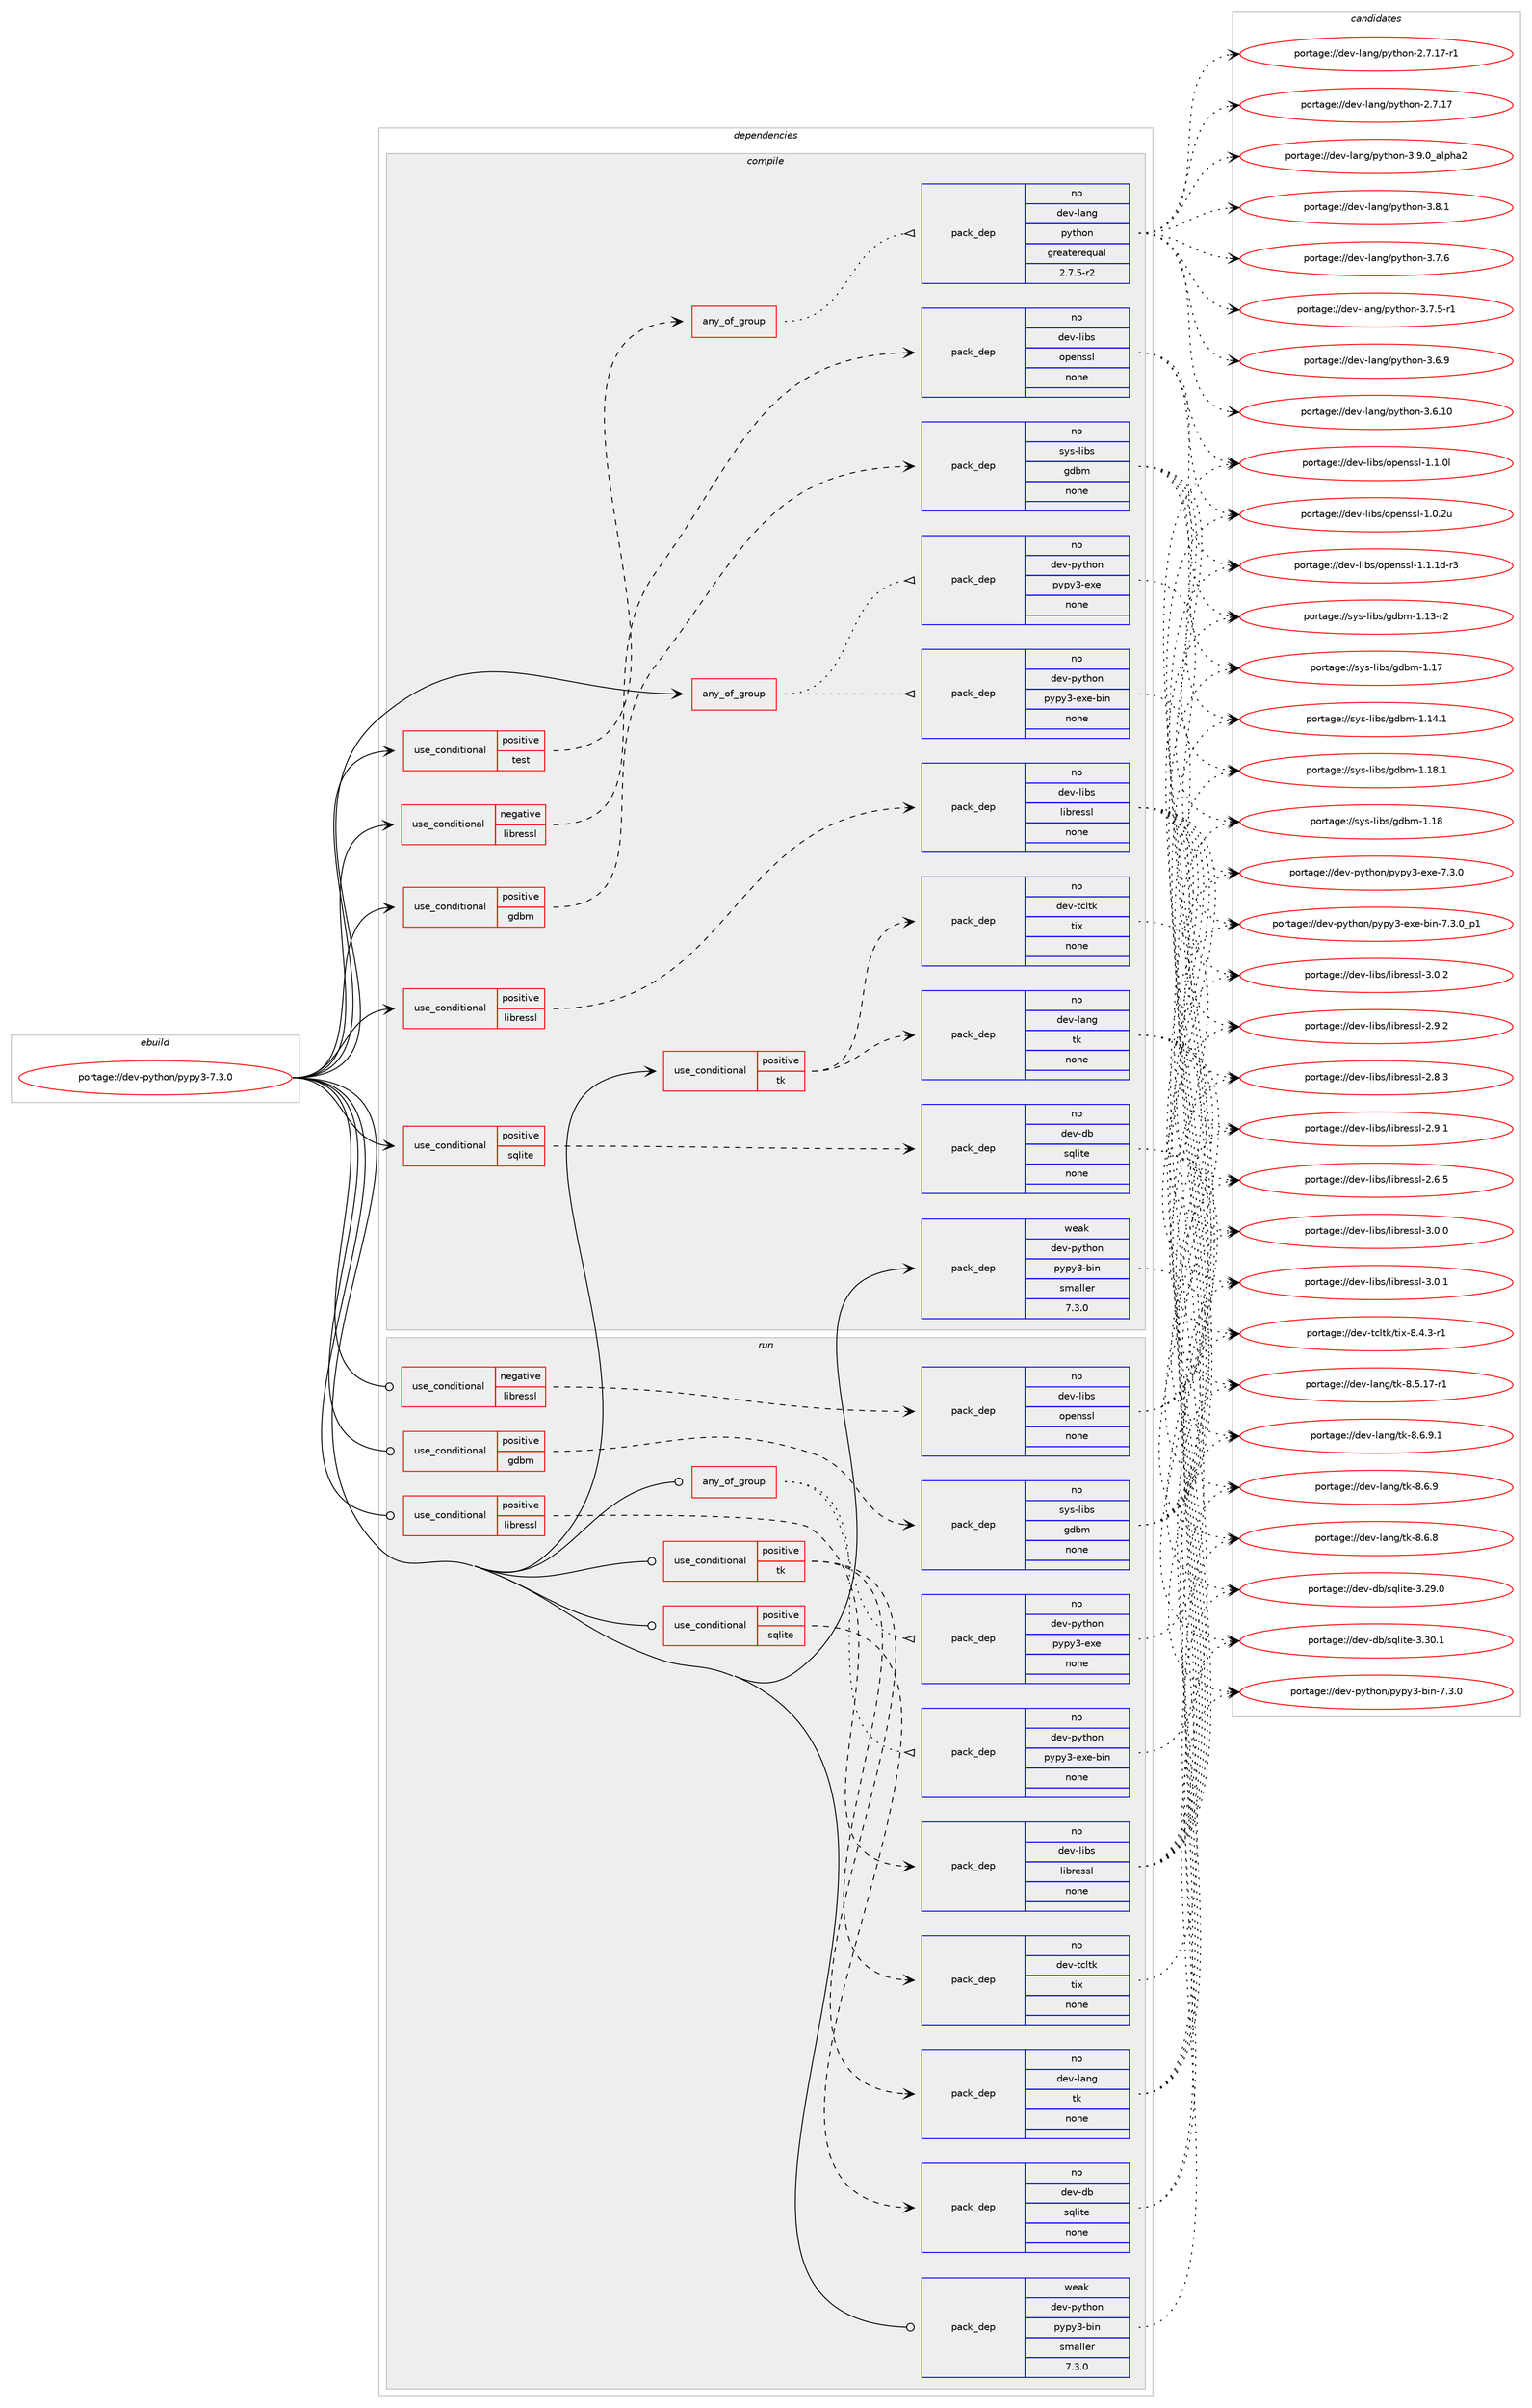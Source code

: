 digraph prolog {

# *************
# Graph options
# *************

newrank=true;
concentrate=true;
compound=true;
graph [rankdir=LR,fontname=Helvetica,fontsize=10,ranksep=1.5];#, ranksep=2.5, nodesep=0.2];
edge  [arrowhead=vee];
node  [fontname=Helvetica,fontsize=10];

# **********
# The ebuild
# **********

subgraph cluster_leftcol {
color=gray;
label=<<i>ebuild</i>>;
id [label="portage://dev-python/pypy3-7.3.0", color=red, width=4, href="../dev-python/pypy3-7.3.0.svg"];
}

# ****************
# The dependencies
# ****************

subgraph cluster_midcol {
color=gray;
label=<<i>dependencies</i>>;
subgraph cluster_compile {
fillcolor="#eeeeee";
style=filled;
label=<<i>compile</i>>;
subgraph any4715 {
dependency435797 [label=<<TABLE BORDER="0" CELLBORDER="1" CELLSPACING="0" CELLPADDING="4"><TR><TD CELLPADDING="10">any_of_group</TD></TR></TABLE>>, shape=none, color=red];subgraph pack322102 {
dependency435798 [label=<<TABLE BORDER="0" CELLBORDER="1" CELLSPACING="0" CELLPADDING="4" WIDTH="220"><TR><TD ROWSPAN="6" CELLPADDING="30">pack_dep</TD></TR><TR><TD WIDTH="110">no</TD></TR><TR><TD>dev-python</TD></TR><TR><TD>pypy3-exe</TD></TR><TR><TD>none</TD></TR><TR><TD></TD></TR></TABLE>>, shape=none, color=blue];
}
dependency435797:e -> dependency435798:w [weight=20,style="dotted",arrowhead="oinv"];
subgraph pack322103 {
dependency435799 [label=<<TABLE BORDER="0" CELLBORDER="1" CELLSPACING="0" CELLPADDING="4" WIDTH="220"><TR><TD ROWSPAN="6" CELLPADDING="30">pack_dep</TD></TR><TR><TD WIDTH="110">no</TD></TR><TR><TD>dev-python</TD></TR><TR><TD>pypy3-exe-bin</TD></TR><TR><TD>none</TD></TR><TR><TD></TD></TR></TABLE>>, shape=none, color=blue];
}
dependency435797:e -> dependency435799:w [weight=20,style="dotted",arrowhead="oinv"];
}
id:e -> dependency435797:w [weight=20,style="solid",arrowhead="vee"];
subgraph cond108769 {
dependency435800 [label=<<TABLE BORDER="0" CELLBORDER="1" CELLSPACING="0" CELLPADDING="4"><TR><TD ROWSPAN="3" CELLPADDING="10">use_conditional</TD></TR><TR><TD>negative</TD></TR><TR><TD>libressl</TD></TR></TABLE>>, shape=none, color=red];
subgraph pack322104 {
dependency435801 [label=<<TABLE BORDER="0" CELLBORDER="1" CELLSPACING="0" CELLPADDING="4" WIDTH="220"><TR><TD ROWSPAN="6" CELLPADDING="30">pack_dep</TD></TR><TR><TD WIDTH="110">no</TD></TR><TR><TD>dev-libs</TD></TR><TR><TD>openssl</TD></TR><TR><TD>none</TD></TR><TR><TD></TD></TR></TABLE>>, shape=none, color=blue];
}
dependency435800:e -> dependency435801:w [weight=20,style="dashed",arrowhead="vee"];
}
id:e -> dependency435800:w [weight=20,style="solid",arrowhead="vee"];
subgraph cond108770 {
dependency435802 [label=<<TABLE BORDER="0" CELLBORDER="1" CELLSPACING="0" CELLPADDING="4"><TR><TD ROWSPAN="3" CELLPADDING="10">use_conditional</TD></TR><TR><TD>positive</TD></TR><TR><TD>gdbm</TD></TR></TABLE>>, shape=none, color=red];
subgraph pack322105 {
dependency435803 [label=<<TABLE BORDER="0" CELLBORDER="1" CELLSPACING="0" CELLPADDING="4" WIDTH="220"><TR><TD ROWSPAN="6" CELLPADDING="30">pack_dep</TD></TR><TR><TD WIDTH="110">no</TD></TR><TR><TD>sys-libs</TD></TR><TR><TD>gdbm</TD></TR><TR><TD>none</TD></TR><TR><TD></TD></TR></TABLE>>, shape=none, color=blue];
}
dependency435802:e -> dependency435803:w [weight=20,style="dashed",arrowhead="vee"];
}
id:e -> dependency435802:w [weight=20,style="solid",arrowhead="vee"];
subgraph cond108771 {
dependency435804 [label=<<TABLE BORDER="0" CELLBORDER="1" CELLSPACING="0" CELLPADDING="4"><TR><TD ROWSPAN="3" CELLPADDING="10">use_conditional</TD></TR><TR><TD>positive</TD></TR><TR><TD>libressl</TD></TR></TABLE>>, shape=none, color=red];
subgraph pack322106 {
dependency435805 [label=<<TABLE BORDER="0" CELLBORDER="1" CELLSPACING="0" CELLPADDING="4" WIDTH="220"><TR><TD ROWSPAN="6" CELLPADDING="30">pack_dep</TD></TR><TR><TD WIDTH="110">no</TD></TR><TR><TD>dev-libs</TD></TR><TR><TD>libressl</TD></TR><TR><TD>none</TD></TR><TR><TD></TD></TR></TABLE>>, shape=none, color=blue];
}
dependency435804:e -> dependency435805:w [weight=20,style="dashed",arrowhead="vee"];
}
id:e -> dependency435804:w [weight=20,style="solid",arrowhead="vee"];
subgraph cond108772 {
dependency435806 [label=<<TABLE BORDER="0" CELLBORDER="1" CELLSPACING="0" CELLPADDING="4"><TR><TD ROWSPAN="3" CELLPADDING="10">use_conditional</TD></TR><TR><TD>positive</TD></TR><TR><TD>sqlite</TD></TR></TABLE>>, shape=none, color=red];
subgraph pack322107 {
dependency435807 [label=<<TABLE BORDER="0" CELLBORDER="1" CELLSPACING="0" CELLPADDING="4" WIDTH="220"><TR><TD ROWSPAN="6" CELLPADDING="30">pack_dep</TD></TR><TR><TD WIDTH="110">no</TD></TR><TR><TD>dev-db</TD></TR><TR><TD>sqlite</TD></TR><TR><TD>none</TD></TR><TR><TD></TD></TR></TABLE>>, shape=none, color=blue];
}
dependency435806:e -> dependency435807:w [weight=20,style="dashed",arrowhead="vee"];
}
id:e -> dependency435806:w [weight=20,style="solid",arrowhead="vee"];
subgraph cond108773 {
dependency435808 [label=<<TABLE BORDER="0" CELLBORDER="1" CELLSPACING="0" CELLPADDING="4"><TR><TD ROWSPAN="3" CELLPADDING="10">use_conditional</TD></TR><TR><TD>positive</TD></TR><TR><TD>test</TD></TR></TABLE>>, shape=none, color=red];
subgraph any4716 {
dependency435809 [label=<<TABLE BORDER="0" CELLBORDER="1" CELLSPACING="0" CELLPADDING="4"><TR><TD CELLPADDING="10">any_of_group</TD></TR></TABLE>>, shape=none, color=red];subgraph pack322108 {
dependency435810 [label=<<TABLE BORDER="0" CELLBORDER="1" CELLSPACING="0" CELLPADDING="4" WIDTH="220"><TR><TD ROWSPAN="6" CELLPADDING="30">pack_dep</TD></TR><TR><TD WIDTH="110">no</TD></TR><TR><TD>dev-lang</TD></TR><TR><TD>python</TD></TR><TR><TD>greaterequal</TD></TR><TR><TD>2.7.5-r2</TD></TR></TABLE>>, shape=none, color=blue];
}
dependency435809:e -> dependency435810:w [weight=20,style="dotted",arrowhead="oinv"];
}
dependency435808:e -> dependency435809:w [weight=20,style="dashed",arrowhead="vee"];
}
id:e -> dependency435808:w [weight=20,style="solid",arrowhead="vee"];
subgraph cond108774 {
dependency435811 [label=<<TABLE BORDER="0" CELLBORDER="1" CELLSPACING="0" CELLPADDING="4"><TR><TD ROWSPAN="3" CELLPADDING="10">use_conditional</TD></TR><TR><TD>positive</TD></TR><TR><TD>tk</TD></TR></TABLE>>, shape=none, color=red];
subgraph pack322109 {
dependency435812 [label=<<TABLE BORDER="0" CELLBORDER="1" CELLSPACING="0" CELLPADDING="4" WIDTH="220"><TR><TD ROWSPAN="6" CELLPADDING="30">pack_dep</TD></TR><TR><TD WIDTH="110">no</TD></TR><TR><TD>dev-lang</TD></TR><TR><TD>tk</TD></TR><TR><TD>none</TD></TR><TR><TD></TD></TR></TABLE>>, shape=none, color=blue];
}
dependency435811:e -> dependency435812:w [weight=20,style="dashed",arrowhead="vee"];
subgraph pack322110 {
dependency435813 [label=<<TABLE BORDER="0" CELLBORDER="1" CELLSPACING="0" CELLPADDING="4" WIDTH="220"><TR><TD ROWSPAN="6" CELLPADDING="30">pack_dep</TD></TR><TR><TD WIDTH="110">no</TD></TR><TR><TD>dev-tcltk</TD></TR><TR><TD>tix</TD></TR><TR><TD>none</TD></TR><TR><TD></TD></TR></TABLE>>, shape=none, color=blue];
}
dependency435811:e -> dependency435813:w [weight=20,style="dashed",arrowhead="vee"];
}
id:e -> dependency435811:w [weight=20,style="solid",arrowhead="vee"];
subgraph pack322111 {
dependency435814 [label=<<TABLE BORDER="0" CELLBORDER="1" CELLSPACING="0" CELLPADDING="4" WIDTH="220"><TR><TD ROWSPAN="6" CELLPADDING="30">pack_dep</TD></TR><TR><TD WIDTH="110">weak</TD></TR><TR><TD>dev-python</TD></TR><TR><TD>pypy3-bin</TD></TR><TR><TD>smaller</TD></TR><TR><TD>7.3.0</TD></TR></TABLE>>, shape=none, color=blue];
}
id:e -> dependency435814:w [weight=20,style="solid",arrowhead="vee"];
}
subgraph cluster_compileandrun {
fillcolor="#eeeeee";
style=filled;
label=<<i>compile and run</i>>;
}
subgraph cluster_run {
fillcolor="#eeeeee";
style=filled;
label=<<i>run</i>>;
subgraph any4717 {
dependency435815 [label=<<TABLE BORDER="0" CELLBORDER="1" CELLSPACING="0" CELLPADDING="4"><TR><TD CELLPADDING="10">any_of_group</TD></TR></TABLE>>, shape=none, color=red];subgraph pack322112 {
dependency435816 [label=<<TABLE BORDER="0" CELLBORDER="1" CELLSPACING="0" CELLPADDING="4" WIDTH="220"><TR><TD ROWSPAN="6" CELLPADDING="30">pack_dep</TD></TR><TR><TD WIDTH="110">no</TD></TR><TR><TD>dev-python</TD></TR><TR><TD>pypy3-exe</TD></TR><TR><TD>none</TD></TR><TR><TD></TD></TR></TABLE>>, shape=none, color=blue];
}
dependency435815:e -> dependency435816:w [weight=20,style="dotted",arrowhead="oinv"];
subgraph pack322113 {
dependency435817 [label=<<TABLE BORDER="0" CELLBORDER="1" CELLSPACING="0" CELLPADDING="4" WIDTH="220"><TR><TD ROWSPAN="6" CELLPADDING="30">pack_dep</TD></TR><TR><TD WIDTH="110">no</TD></TR><TR><TD>dev-python</TD></TR><TR><TD>pypy3-exe-bin</TD></TR><TR><TD>none</TD></TR><TR><TD></TD></TR></TABLE>>, shape=none, color=blue];
}
dependency435815:e -> dependency435817:w [weight=20,style="dotted",arrowhead="oinv"];
}
id:e -> dependency435815:w [weight=20,style="solid",arrowhead="odot"];
subgraph cond108775 {
dependency435818 [label=<<TABLE BORDER="0" CELLBORDER="1" CELLSPACING="0" CELLPADDING="4"><TR><TD ROWSPAN="3" CELLPADDING="10">use_conditional</TD></TR><TR><TD>negative</TD></TR><TR><TD>libressl</TD></TR></TABLE>>, shape=none, color=red];
subgraph pack322114 {
dependency435819 [label=<<TABLE BORDER="0" CELLBORDER="1" CELLSPACING="0" CELLPADDING="4" WIDTH="220"><TR><TD ROWSPAN="6" CELLPADDING="30">pack_dep</TD></TR><TR><TD WIDTH="110">no</TD></TR><TR><TD>dev-libs</TD></TR><TR><TD>openssl</TD></TR><TR><TD>none</TD></TR><TR><TD></TD></TR></TABLE>>, shape=none, color=blue];
}
dependency435818:e -> dependency435819:w [weight=20,style="dashed",arrowhead="vee"];
}
id:e -> dependency435818:w [weight=20,style="solid",arrowhead="odot"];
subgraph cond108776 {
dependency435820 [label=<<TABLE BORDER="0" CELLBORDER="1" CELLSPACING="0" CELLPADDING="4"><TR><TD ROWSPAN="3" CELLPADDING="10">use_conditional</TD></TR><TR><TD>positive</TD></TR><TR><TD>gdbm</TD></TR></TABLE>>, shape=none, color=red];
subgraph pack322115 {
dependency435821 [label=<<TABLE BORDER="0" CELLBORDER="1" CELLSPACING="0" CELLPADDING="4" WIDTH="220"><TR><TD ROWSPAN="6" CELLPADDING="30">pack_dep</TD></TR><TR><TD WIDTH="110">no</TD></TR><TR><TD>sys-libs</TD></TR><TR><TD>gdbm</TD></TR><TR><TD>none</TD></TR><TR><TD></TD></TR></TABLE>>, shape=none, color=blue];
}
dependency435820:e -> dependency435821:w [weight=20,style="dashed",arrowhead="vee"];
}
id:e -> dependency435820:w [weight=20,style="solid",arrowhead="odot"];
subgraph cond108777 {
dependency435822 [label=<<TABLE BORDER="0" CELLBORDER="1" CELLSPACING="0" CELLPADDING="4"><TR><TD ROWSPAN="3" CELLPADDING="10">use_conditional</TD></TR><TR><TD>positive</TD></TR><TR><TD>libressl</TD></TR></TABLE>>, shape=none, color=red];
subgraph pack322116 {
dependency435823 [label=<<TABLE BORDER="0" CELLBORDER="1" CELLSPACING="0" CELLPADDING="4" WIDTH="220"><TR><TD ROWSPAN="6" CELLPADDING="30">pack_dep</TD></TR><TR><TD WIDTH="110">no</TD></TR><TR><TD>dev-libs</TD></TR><TR><TD>libressl</TD></TR><TR><TD>none</TD></TR><TR><TD></TD></TR></TABLE>>, shape=none, color=blue];
}
dependency435822:e -> dependency435823:w [weight=20,style="dashed",arrowhead="vee"];
}
id:e -> dependency435822:w [weight=20,style="solid",arrowhead="odot"];
subgraph cond108778 {
dependency435824 [label=<<TABLE BORDER="0" CELLBORDER="1" CELLSPACING="0" CELLPADDING="4"><TR><TD ROWSPAN="3" CELLPADDING="10">use_conditional</TD></TR><TR><TD>positive</TD></TR><TR><TD>sqlite</TD></TR></TABLE>>, shape=none, color=red];
subgraph pack322117 {
dependency435825 [label=<<TABLE BORDER="0" CELLBORDER="1" CELLSPACING="0" CELLPADDING="4" WIDTH="220"><TR><TD ROWSPAN="6" CELLPADDING="30">pack_dep</TD></TR><TR><TD WIDTH="110">no</TD></TR><TR><TD>dev-db</TD></TR><TR><TD>sqlite</TD></TR><TR><TD>none</TD></TR><TR><TD></TD></TR></TABLE>>, shape=none, color=blue];
}
dependency435824:e -> dependency435825:w [weight=20,style="dashed",arrowhead="vee"];
}
id:e -> dependency435824:w [weight=20,style="solid",arrowhead="odot"];
subgraph cond108779 {
dependency435826 [label=<<TABLE BORDER="0" CELLBORDER="1" CELLSPACING="0" CELLPADDING="4"><TR><TD ROWSPAN="3" CELLPADDING="10">use_conditional</TD></TR><TR><TD>positive</TD></TR><TR><TD>tk</TD></TR></TABLE>>, shape=none, color=red];
subgraph pack322118 {
dependency435827 [label=<<TABLE BORDER="0" CELLBORDER="1" CELLSPACING="0" CELLPADDING="4" WIDTH="220"><TR><TD ROWSPAN="6" CELLPADDING="30">pack_dep</TD></TR><TR><TD WIDTH="110">no</TD></TR><TR><TD>dev-lang</TD></TR><TR><TD>tk</TD></TR><TR><TD>none</TD></TR><TR><TD></TD></TR></TABLE>>, shape=none, color=blue];
}
dependency435826:e -> dependency435827:w [weight=20,style="dashed",arrowhead="vee"];
subgraph pack322119 {
dependency435828 [label=<<TABLE BORDER="0" CELLBORDER="1" CELLSPACING="0" CELLPADDING="4" WIDTH="220"><TR><TD ROWSPAN="6" CELLPADDING="30">pack_dep</TD></TR><TR><TD WIDTH="110">no</TD></TR><TR><TD>dev-tcltk</TD></TR><TR><TD>tix</TD></TR><TR><TD>none</TD></TR><TR><TD></TD></TR></TABLE>>, shape=none, color=blue];
}
dependency435826:e -> dependency435828:w [weight=20,style="dashed",arrowhead="vee"];
}
id:e -> dependency435826:w [weight=20,style="solid",arrowhead="odot"];
subgraph pack322120 {
dependency435829 [label=<<TABLE BORDER="0" CELLBORDER="1" CELLSPACING="0" CELLPADDING="4" WIDTH="220"><TR><TD ROWSPAN="6" CELLPADDING="30">pack_dep</TD></TR><TR><TD WIDTH="110">weak</TD></TR><TR><TD>dev-python</TD></TR><TR><TD>pypy3-bin</TD></TR><TR><TD>smaller</TD></TR><TR><TD>7.3.0</TD></TR></TABLE>>, shape=none, color=blue];
}
id:e -> dependency435829:w [weight=20,style="solid",arrowhead="odot"];
}
}

# **************
# The candidates
# **************

subgraph cluster_choices {
rank=same;
color=gray;
label=<<i>candidates</i>>;

subgraph choice322102 {
color=black;
nodesep=1;
choice10010111845112121116104111110471121211121215145101120101455546514648 [label="portage://dev-python/pypy3-exe-7.3.0", color=red, width=4,href="../dev-python/pypy3-exe-7.3.0.svg"];
dependency435798:e -> choice10010111845112121116104111110471121211121215145101120101455546514648:w [style=dotted,weight="100"];
}
subgraph choice322103 {
color=black;
nodesep=1;
choice1001011184511212111610411111047112121112121514510112010145981051104555465146489511249 [label="portage://dev-python/pypy3-exe-bin-7.3.0_p1", color=red, width=4,href="../dev-python/pypy3-exe-bin-7.3.0_p1.svg"];
dependency435799:e -> choice1001011184511212111610411111047112121112121514510112010145981051104555465146489511249:w [style=dotted,weight="100"];
}
subgraph choice322104 {
color=black;
nodesep=1;
choice1001011184510810598115471111121011101151151084549464946491004511451 [label="portage://dev-libs/openssl-1.1.1d-r3", color=red, width=4,href="../dev-libs/openssl-1.1.1d-r3.svg"];
choice100101118451081059811547111112101110115115108454946494648108 [label="portage://dev-libs/openssl-1.1.0l", color=red, width=4,href="../dev-libs/openssl-1.1.0l.svg"];
choice100101118451081059811547111112101110115115108454946484650117 [label="portage://dev-libs/openssl-1.0.2u", color=red, width=4,href="../dev-libs/openssl-1.0.2u.svg"];
dependency435801:e -> choice1001011184510810598115471111121011101151151084549464946491004511451:w [style=dotted,weight="100"];
dependency435801:e -> choice100101118451081059811547111112101110115115108454946494648108:w [style=dotted,weight="100"];
dependency435801:e -> choice100101118451081059811547111112101110115115108454946484650117:w [style=dotted,weight="100"];
}
subgraph choice322105 {
color=black;
nodesep=1;
choice1151211154510810598115471031009810945494649564649 [label="portage://sys-libs/gdbm-1.18.1", color=red, width=4,href="../sys-libs/gdbm-1.18.1.svg"];
choice115121115451081059811547103100981094549464956 [label="portage://sys-libs/gdbm-1.18", color=red, width=4,href="../sys-libs/gdbm-1.18.svg"];
choice115121115451081059811547103100981094549464955 [label="portage://sys-libs/gdbm-1.17", color=red, width=4,href="../sys-libs/gdbm-1.17.svg"];
choice1151211154510810598115471031009810945494649524649 [label="portage://sys-libs/gdbm-1.14.1", color=red, width=4,href="../sys-libs/gdbm-1.14.1.svg"];
choice1151211154510810598115471031009810945494649514511450 [label="portage://sys-libs/gdbm-1.13-r2", color=red, width=4,href="../sys-libs/gdbm-1.13-r2.svg"];
dependency435803:e -> choice1151211154510810598115471031009810945494649564649:w [style=dotted,weight="100"];
dependency435803:e -> choice115121115451081059811547103100981094549464956:w [style=dotted,weight="100"];
dependency435803:e -> choice115121115451081059811547103100981094549464955:w [style=dotted,weight="100"];
dependency435803:e -> choice1151211154510810598115471031009810945494649524649:w [style=dotted,weight="100"];
dependency435803:e -> choice1151211154510810598115471031009810945494649514511450:w [style=dotted,weight="100"];
}
subgraph choice322106 {
color=black;
nodesep=1;
choice10010111845108105981154710810598114101115115108455146484650 [label="portage://dev-libs/libressl-3.0.2", color=red, width=4,href="../dev-libs/libressl-3.0.2.svg"];
choice10010111845108105981154710810598114101115115108455146484649 [label="portage://dev-libs/libressl-3.0.1", color=red, width=4,href="../dev-libs/libressl-3.0.1.svg"];
choice10010111845108105981154710810598114101115115108455146484648 [label="portage://dev-libs/libressl-3.0.0", color=red, width=4,href="../dev-libs/libressl-3.0.0.svg"];
choice10010111845108105981154710810598114101115115108455046574650 [label="portage://dev-libs/libressl-2.9.2", color=red, width=4,href="../dev-libs/libressl-2.9.2.svg"];
choice10010111845108105981154710810598114101115115108455046574649 [label="portage://dev-libs/libressl-2.9.1", color=red, width=4,href="../dev-libs/libressl-2.9.1.svg"];
choice10010111845108105981154710810598114101115115108455046564651 [label="portage://dev-libs/libressl-2.8.3", color=red, width=4,href="../dev-libs/libressl-2.8.3.svg"];
choice10010111845108105981154710810598114101115115108455046544653 [label="portage://dev-libs/libressl-2.6.5", color=red, width=4,href="../dev-libs/libressl-2.6.5.svg"];
dependency435805:e -> choice10010111845108105981154710810598114101115115108455146484650:w [style=dotted,weight="100"];
dependency435805:e -> choice10010111845108105981154710810598114101115115108455146484649:w [style=dotted,weight="100"];
dependency435805:e -> choice10010111845108105981154710810598114101115115108455146484648:w [style=dotted,weight="100"];
dependency435805:e -> choice10010111845108105981154710810598114101115115108455046574650:w [style=dotted,weight="100"];
dependency435805:e -> choice10010111845108105981154710810598114101115115108455046574649:w [style=dotted,weight="100"];
dependency435805:e -> choice10010111845108105981154710810598114101115115108455046564651:w [style=dotted,weight="100"];
dependency435805:e -> choice10010111845108105981154710810598114101115115108455046544653:w [style=dotted,weight="100"];
}
subgraph choice322107 {
color=black;
nodesep=1;
choice10010111845100984711511310810511610145514651484649 [label="portage://dev-db/sqlite-3.30.1", color=red, width=4,href="../dev-db/sqlite-3.30.1.svg"];
choice10010111845100984711511310810511610145514650574648 [label="portage://dev-db/sqlite-3.29.0", color=red, width=4,href="../dev-db/sqlite-3.29.0.svg"];
dependency435807:e -> choice10010111845100984711511310810511610145514651484649:w [style=dotted,weight="100"];
dependency435807:e -> choice10010111845100984711511310810511610145514650574648:w [style=dotted,weight="100"];
}
subgraph choice322108 {
color=black;
nodesep=1;
choice10010111845108971101034711212111610411111045514657464895971081121049750 [label="portage://dev-lang/python-3.9.0_alpha2", color=red, width=4,href="../dev-lang/python-3.9.0_alpha2.svg"];
choice100101118451089711010347112121116104111110455146564649 [label="portage://dev-lang/python-3.8.1", color=red, width=4,href="../dev-lang/python-3.8.1.svg"];
choice100101118451089711010347112121116104111110455146554654 [label="portage://dev-lang/python-3.7.6", color=red, width=4,href="../dev-lang/python-3.7.6.svg"];
choice1001011184510897110103471121211161041111104551465546534511449 [label="portage://dev-lang/python-3.7.5-r1", color=red, width=4,href="../dev-lang/python-3.7.5-r1.svg"];
choice100101118451089711010347112121116104111110455146544657 [label="portage://dev-lang/python-3.6.9", color=red, width=4,href="../dev-lang/python-3.6.9.svg"];
choice10010111845108971101034711212111610411111045514654464948 [label="portage://dev-lang/python-3.6.10", color=red, width=4,href="../dev-lang/python-3.6.10.svg"];
choice100101118451089711010347112121116104111110455046554649554511449 [label="portage://dev-lang/python-2.7.17-r1", color=red, width=4,href="../dev-lang/python-2.7.17-r1.svg"];
choice10010111845108971101034711212111610411111045504655464955 [label="portage://dev-lang/python-2.7.17", color=red, width=4,href="../dev-lang/python-2.7.17.svg"];
dependency435810:e -> choice10010111845108971101034711212111610411111045514657464895971081121049750:w [style=dotted,weight="100"];
dependency435810:e -> choice100101118451089711010347112121116104111110455146564649:w [style=dotted,weight="100"];
dependency435810:e -> choice100101118451089711010347112121116104111110455146554654:w [style=dotted,weight="100"];
dependency435810:e -> choice1001011184510897110103471121211161041111104551465546534511449:w [style=dotted,weight="100"];
dependency435810:e -> choice100101118451089711010347112121116104111110455146544657:w [style=dotted,weight="100"];
dependency435810:e -> choice10010111845108971101034711212111610411111045514654464948:w [style=dotted,weight="100"];
dependency435810:e -> choice100101118451089711010347112121116104111110455046554649554511449:w [style=dotted,weight="100"];
dependency435810:e -> choice10010111845108971101034711212111610411111045504655464955:w [style=dotted,weight="100"];
}
subgraph choice322109 {
color=black;
nodesep=1;
choice1001011184510897110103471161074556465446574649 [label="portage://dev-lang/tk-8.6.9.1", color=red, width=4,href="../dev-lang/tk-8.6.9.1.svg"];
choice100101118451089711010347116107455646544657 [label="portage://dev-lang/tk-8.6.9", color=red, width=4,href="../dev-lang/tk-8.6.9.svg"];
choice100101118451089711010347116107455646544656 [label="portage://dev-lang/tk-8.6.8", color=red, width=4,href="../dev-lang/tk-8.6.8.svg"];
choice100101118451089711010347116107455646534649554511449 [label="portage://dev-lang/tk-8.5.17-r1", color=red, width=4,href="../dev-lang/tk-8.5.17-r1.svg"];
dependency435812:e -> choice1001011184510897110103471161074556465446574649:w [style=dotted,weight="100"];
dependency435812:e -> choice100101118451089711010347116107455646544657:w [style=dotted,weight="100"];
dependency435812:e -> choice100101118451089711010347116107455646544656:w [style=dotted,weight="100"];
dependency435812:e -> choice100101118451089711010347116107455646534649554511449:w [style=dotted,weight="100"];
}
subgraph choice322110 {
color=black;
nodesep=1;
choice1001011184511699108116107471161051204556465246514511449 [label="portage://dev-tcltk/tix-8.4.3-r1", color=red, width=4,href="../dev-tcltk/tix-8.4.3-r1.svg"];
dependency435813:e -> choice1001011184511699108116107471161051204556465246514511449:w [style=dotted,weight="100"];
}
subgraph choice322111 {
color=black;
nodesep=1;
choice1001011184511212111610411111047112121112121514598105110455546514648 [label="portage://dev-python/pypy3-bin-7.3.0", color=red, width=4,href="../dev-python/pypy3-bin-7.3.0.svg"];
dependency435814:e -> choice1001011184511212111610411111047112121112121514598105110455546514648:w [style=dotted,weight="100"];
}
subgraph choice322112 {
color=black;
nodesep=1;
choice10010111845112121116104111110471121211121215145101120101455546514648 [label="portage://dev-python/pypy3-exe-7.3.0", color=red, width=4,href="../dev-python/pypy3-exe-7.3.0.svg"];
dependency435816:e -> choice10010111845112121116104111110471121211121215145101120101455546514648:w [style=dotted,weight="100"];
}
subgraph choice322113 {
color=black;
nodesep=1;
choice1001011184511212111610411111047112121112121514510112010145981051104555465146489511249 [label="portage://dev-python/pypy3-exe-bin-7.3.0_p1", color=red, width=4,href="../dev-python/pypy3-exe-bin-7.3.0_p1.svg"];
dependency435817:e -> choice1001011184511212111610411111047112121112121514510112010145981051104555465146489511249:w [style=dotted,weight="100"];
}
subgraph choice322114 {
color=black;
nodesep=1;
choice1001011184510810598115471111121011101151151084549464946491004511451 [label="portage://dev-libs/openssl-1.1.1d-r3", color=red, width=4,href="../dev-libs/openssl-1.1.1d-r3.svg"];
choice100101118451081059811547111112101110115115108454946494648108 [label="portage://dev-libs/openssl-1.1.0l", color=red, width=4,href="../dev-libs/openssl-1.1.0l.svg"];
choice100101118451081059811547111112101110115115108454946484650117 [label="portage://dev-libs/openssl-1.0.2u", color=red, width=4,href="../dev-libs/openssl-1.0.2u.svg"];
dependency435819:e -> choice1001011184510810598115471111121011101151151084549464946491004511451:w [style=dotted,weight="100"];
dependency435819:e -> choice100101118451081059811547111112101110115115108454946494648108:w [style=dotted,weight="100"];
dependency435819:e -> choice100101118451081059811547111112101110115115108454946484650117:w [style=dotted,weight="100"];
}
subgraph choice322115 {
color=black;
nodesep=1;
choice1151211154510810598115471031009810945494649564649 [label="portage://sys-libs/gdbm-1.18.1", color=red, width=4,href="../sys-libs/gdbm-1.18.1.svg"];
choice115121115451081059811547103100981094549464956 [label="portage://sys-libs/gdbm-1.18", color=red, width=4,href="../sys-libs/gdbm-1.18.svg"];
choice115121115451081059811547103100981094549464955 [label="portage://sys-libs/gdbm-1.17", color=red, width=4,href="../sys-libs/gdbm-1.17.svg"];
choice1151211154510810598115471031009810945494649524649 [label="portage://sys-libs/gdbm-1.14.1", color=red, width=4,href="../sys-libs/gdbm-1.14.1.svg"];
choice1151211154510810598115471031009810945494649514511450 [label="portage://sys-libs/gdbm-1.13-r2", color=red, width=4,href="../sys-libs/gdbm-1.13-r2.svg"];
dependency435821:e -> choice1151211154510810598115471031009810945494649564649:w [style=dotted,weight="100"];
dependency435821:e -> choice115121115451081059811547103100981094549464956:w [style=dotted,weight="100"];
dependency435821:e -> choice115121115451081059811547103100981094549464955:w [style=dotted,weight="100"];
dependency435821:e -> choice1151211154510810598115471031009810945494649524649:w [style=dotted,weight="100"];
dependency435821:e -> choice1151211154510810598115471031009810945494649514511450:w [style=dotted,weight="100"];
}
subgraph choice322116 {
color=black;
nodesep=1;
choice10010111845108105981154710810598114101115115108455146484650 [label="portage://dev-libs/libressl-3.0.2", color=red, width=4,href="../dev-libs/libressl-3.0.2.svg"];
choice10010111845108105981154710810598114101115115108455146484649 [label="portage://dev-libs/libressl-3.0.1", color=red, width=4,href="../dev-libs/libressl-3.0.1.svg"];
choice10010111845108105981154710810598114101115115108455146484648 [label="portage://dev-libs/libressl-3.0.0", color=red, width=4,href="../dev-libs/libressl-3.0.0.svg"];
choice10010111845108105981154710810598114101115115108455046574650 [label="portage://dev-libs/libressl-2.9.2", color=red, width=4,href="../dev-libs/libressl-2.9.2.svg"];
choice10010111845108105981154710810598114101115115108455046574649 [label="portage://dev-libs/libressl-2.9.1", color=red, width=4,href="../dev-libs/libressl-2.9.1.svg"];
choice10010111845108105981154710810598114101115115108455046564651 [label="portage://dev-libs/libressl-2.8.3", color=red, width=4,href="../dev-libs/libressl-2.8.3.svg"];
choice10010111845108105981154710810598114101115115108455046544653 [label="portage://dev-libs/libressl-2.6.5", color=red, width=4,href="../dev-libs/libressl-2.6.5.svg"];
dependency435823:e -> choice10010111845108105981154710810598114101115115108455146484650:w [style=dotted,weight="100"];
dependency435823:e -> choice10010111845108105981154710810598114101115115108455146484649:w [style=dotted,weight="100"];
dependency435823:e -> choice10010111845108105981154710810598114101115115108455146484648:w [style=dotted,weight="100"];
dependency435823:e -> choice10010111845108105981154710810598114101115115108455046574650:w [style=dotted,weight="100"];
dependency435823:e -> choice10010111845108105981154710810598114101115115108455046574649:w [style=dotted,weight="100"];
dependency435823:e -> choice10010111845108105981154710810598114101115115108455046564651:w [style=dotted,weight="100"];
dependency435823:e -> choice10010111845108105981154710810598114101115115108455046544653:w [style=dotted,weight="100"];
}
subgraph choice322117 {
color=black;
nodesep=1;
choice10010111845100984711511310810511610145514651484649 [label="portage://dev-db/sqlite-3.30.1", color=red, width=4,href="../dev-db/sqlite-3.30.1.svg"];
choice10010111845100984711511310810511610145514650574648 [label="portage://dev-db/sqlite-3.29.0", color=red, width=4,href="../dev-db/sqlite-3.29.0.svg"];
dependency435825:e -> choice10010111845100984711511310810511610145514651484649:w [style=dotted,weight="100"];
dependency435825:e -> choice10010111845100984711511310810511610145514650574648:w [style=dotted,weight="100"];
}
subgraph choice322118 {
color=black;
nodesep=1;
choice1001011184510897110103471161074556465446574649 [label="portage://dev-lang/tk-8.6.9.1", color=red, width=4,href="../dev-lang/tk-8.6.9.1.svg"];
choice100101118451089711010347116107455646544657 [label="portage://dev-lang/tk-8.6.9", color=red, width=4,href="../dev-lang/tk-8.6.9.svg"];
choice100101118451089711010347116107455646544656 [label="portage://dev-lang/tk-8.6.8", color=red, width=4,href="../dev-lang/tk-8.6.8.svg"];
choice100101118451089711010347116107455646534649554511449 [label="portage://dev-lang/tk-8.5.17-r1", color=red, width=4,href="../dev-lang/tk-8.5.17-r1.svg"];
dependency435827:e -> choice1001011184510897110103471161074556465446574649:w [style=dotted,weight="100"];
dependency435827:e -> choice100101118451089711010347116107455646544657:w [style=dotted,weight="100"];
dependency435827:e -> choice100101118451089711010347116107455646544656:w [style=dotted,weight="100"];
dependency435827:e -> choice100101118451089711010347116107455646534649554511449:w [style=dotted,weight="100"];
}
subgraph choice322119 {
color=black;
nodesep=1;
choice1001011184511699108116107471161051204556465246514511449 [label="portage://dev-tcltk/tix-8.4.3-r1", color=red, width=4,href="../dev-tcltk/tix-8.4.3-r1.svg"];
dependency435828:e -> choice1001011184511699108116107471161051204556465246514511449:w [style=dotted,weight="100"];
}
subgraph choice322120 {
color=black;
nodesep=1;
choice1001011184511212111610411111047112121112121514598105110455546514648 [label="portage://dev-python/pypy3-bin-7.3.0", color=red, width=4,href="../dev-python/pypy3-bin-7.3.0.svg"];
dependency435829:e -> choice1001011184511212111610411111047112121112121514598105110455546514648:w [style=dotted,weight="100"];
}
}

}

